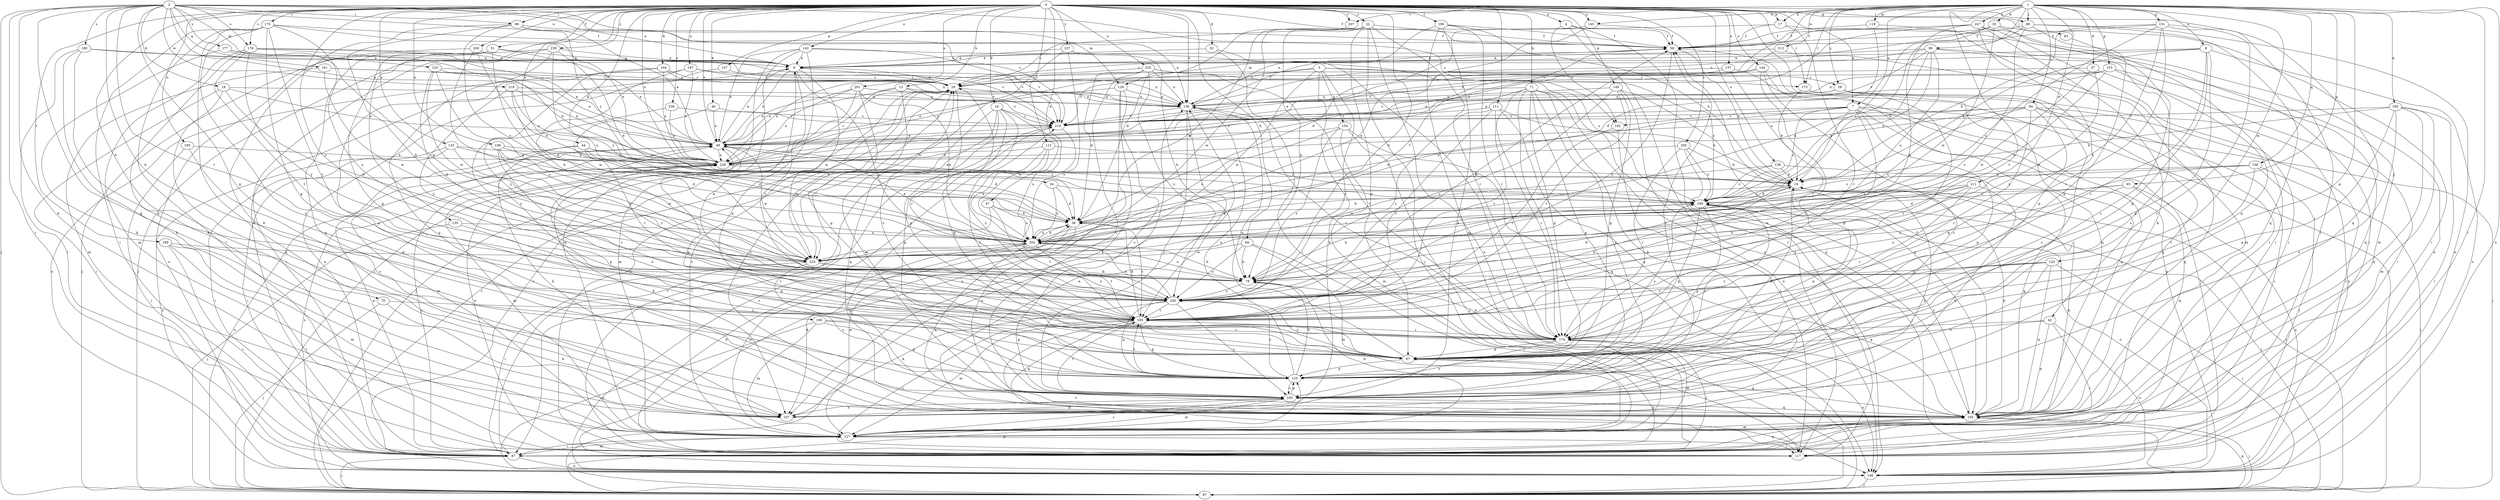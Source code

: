 strict digraph  {
0;
1;
2;
3;
4;
7;
8;
9;
13;
16;
17;
18;
19;
22;
28;
29;
32;
34;
35;
37;
38;
42;
44;
46;
47;
48;
51;
58;
63;
65;
67;
68;
70;
71;
78;
86;
87;
88;
94;
96;
97;
104;
106;
107;
111;
112;
117;
119;
120;
125;
126;
127;
132;
135;
136;
137;
138;
142;
144;
145;
146;
147;
149;
151;
153;
154;
155;
156;
160;
161;
165;
170;
173;
174;
176;
177;
180;
182;
183;
189;
190;
193;
195;
196;
197;
200;
201;
202;
205;
207;
210;
211;
213;
218;
220;
225;
230;
236;
237;
239;
240;
247;
249;
0 -> 4  [label=a];
0 -> 7  [label=a];
0 -> 13  [label=b];
0 -> 16  [label=b];
0 -> 17  [label=b];
0 -> 22  [label=c];
0 -> 32  [label=d];
0 -> 34  [label=d];
0 -> 42  [label=e];
0 -> 44  [label=e];
0 -> 46  [label=e];
0 -> 47  [label=e];
0 -> 48  [label=e];
0 -> 51  [label=f];
0 -> 58  [label=f];
0 -> 63  [label=g];
0 -> 68  [label=h];
0 -> 70  [label=h];
0 -> 71  [label=h];
0 -> 78  [label=h];
0 -> 86  [label=i];
0 -> 88  [label=j];
0 -> 104  [label=k];
0 -> 111  [label=l];
0 -> 112  [label=l];
0 -> 117  [label=l];
0 -> 132  [label=n];
0 -> 135  [label=n];
0 -> 136  [label=n];
0 -> 137  [label=o];
0 -> 138  [label=o];
0 -> 142  [label=o];
0 -> 144  [label=o];
0 -> 145  [label=o];
0 -> 147  [label=p];
0 -> 149  [label=p];
0 -> 170  [label=r];
0 -> 173  [label=r];
0 -> 176  [label=s];
0 -> 189  [label=t];
0 -> 190  [label=t];
0 -> 195  [label=u];
0 -> 196  [label=u];
0 -> 197  [label=u];
0 -> 200  [label=u];
0 -> 201  [label=u];
0 -> 205  [label=v];
0 -> 207  [label=v];
0 -> 225  [label=x];
0 -> 230  [label=x];
0 -> 236  [label=y];
0 -> 237  [label=y];
0 -> 239  [label=y];
0 -> 240  [label=y];
1 -> 7  [label=a];
1 -> 8  [label=a];
1 -> 17  [label=b];
1 -> 28  [label=c];
1 -> 35  [label=d];
1 -> 37  [label=d];
1 -> 65  [label=g];
1 -> 67  [label=g];
1 -> 88  [label=j];
1 -> 94  [label=j];
1 -> 96  [label=j];
1 -> 117  [label=l];
1 -> 119  [label=m];
1 -> 120  [label=m];
1 -> 145  [label=o];
1 -> 146  [label=o];
1 -> 151  [label=p];
1 -> 153  [label=p];
1 -> 156  [label=q];
1 -> 160  [label=q];
1 -> 173  [label=r];
1 -> 193  [label=t];
1 -> 207  [label=v];
1 -> 211  [label=w];
1 -> 213  [label=w];
1 -> 230  [label=x];
1 -> 247  [label=z];
2 -> 9  [label=a];
2 -> 18  [label=b];
2 -> 48  [label=e];
2 -> 67  [label=g];
2 -> 86  [label=i];
2 -> 87  [label=i];
2 -> 97  [label=j];
2 -> 106  [label=k];
2 -> 107  [label=k];
2 -> 125  [label=m];
2 -> 126  [label=m];
2 -> 161  [label=q];
2 -> 165  [label=q];
2 -> 176  [label=s];
2 -> 177  [label=s];
2 -> 180  [label=s];
2 -> 182  [label=s];
2 -> 193  [label=t];
2 -> 210  [label=v];
2 -> 218  [label=w];
2 -> 249  [label=z];
3 -> 28  [label=c];
3 -> 107  [label=k];
3 -> 154  [label=p];
3 -> 173  [label=r];
3 -> 193  [label=t];
3 -> 210  [label=v];
3 -> 220  [label=w];
3 -> 230  [label=x];
4 -> 58  [label=f];
4 -> 117  [label=l];
4 -> 146  [label=o];
4 -> 182  [label=s];
7 -> 38  [label=d];
7 -> 78  [label=h];
7 -> 97  [label=j];
7 -> 117  [label=l];
7 -> 155  [label=p];
7 -> 165  [label=q];
7 -> 182  [label=s];
7 -> 193  [label=t];
7 -> 210  [label=v];
7 -> 249  [label=z];
8 -> 9  [label=a];
8 -> 19  [label=b];
8 -> 67  [label=g];
8 -> 126  [label=m];
8 -> 146  [label=o];
8 -> 155  [label=p];
8 -> 174  [label=r];
9 -> 29  [label=c];
9 -> 48  [label=e];
9 -> 78  [label=h];
9 -> 193  [label=t];
9 -> 220  [label=w];
13 -> 48  [label=e];
13 -> 67  [label=g];
13 -> 97  [label=j];
13 -> 136  [label=n];
13 -> 210  [label=v];
16 -> 67  [label=g];
16 -> 117  [label=l];
16 -> 155  [label=p];
16 -> 165  [label=q];
16 -> 183  [label=s];
16 -> 202  [label=u];
16 -> 210  [label=v];
17 -> 29  [label=c];
17 -> 58  [label=f];
17 -> 87  [label=i];
17 -> 174  [label=r];
18 -> 87  [label=i];
18 -> 136  [label=n];
18 -> 165  [label=q];
18 -> 220  [label=w];
18 -> 230  [label=x];
19 -> 48  [label=e];
19 -> 97  [label=j];
19 -> 155  [label=p];
19 -> 249  [label=z];
22 -> 58  [label=f];
22 -> 67  [label=g];
22 -> 78  [label=h];
22 -> 97  [label=j];
22 -> 146  [label=o];
22 -> 174  [label=r];
22 -> 202  [label=u];
22 -> 220  [label=w];
28 -> 136  [label=n];
28 -> 165  [label=q];
28 -> 174  [label=r];
28 -> 183  [label=s];
28 -> 210  [label=v];
29 -> 9  [label=a];
29 -> 67  [label=g];
29 -> 136  [label=n];
32 -> 9  [label=a];
32 -> 87  [label=i];
32 -> 174  [label=r];
34 -> 38  [label=d];
34 -> 202  [label=u];
34 -> 249  [label=z];
35 -> 58  [label=f];
35 -> 87  [label=i];
35 -> 136  [label=n];
35 -> 183  [label=s];
35 -> 202  [label=u];
35 -> 220  [label=w];
37 -> 29  [label=c];
37 -> 87  [label=i];
37 -> 220  [label=w];
37 -> 240  [label=y];
38 -> 19  [label=b];
38 -> 127  [label=m];
38 -> 183  [label=s];
38 -> 193  [label=t];
38 -> 202  [label=u];
42 -> 67  [label=g];
42 -> 87  [label=i];
42 -> 146  [label=o];
42 -> 165  [label=q];
42 -> 174  [label=r];
44 -> 38  [label=d];
44 -> 87  [label=i];
44 -> 155  [label=p];
44 -> 202  [label=u];
44 -> 230  [label=x];
44 -> 249  [label=z];
46 -> 48  [label=e];
46 -> 174  [label=r];
46 -> 210  [label=v];
47 -> 38  [label=d];
47 -> 165  [label=q];
47 -> 193  [label=t];
47 -> 202  [label=u];
48 -> 9  [label=a];
48 -> 67  [label=g];
48 -> 107  [label=k];
48 -> 127  [label=m];
48 -> 220  [label=w];
48 -> 230  [label=x];
51 -> 9  [label=a];
51 -> 48  [label=e];
51 -> 67  [label=g];
51 -> 78  [label=h];
51 -> 97  [label=j];
51 -> 165  [label=q];
58 -> 9  [label=a];
58 -> 19  [label=b];
58 -> 240  [label=y];
63 -> 87  [label=i];
65 -> 38  [label=d];
65 -> 146  [label=o];
65 -> 165  [label=q];
65 -> 240  [label=y];
65 -> 249  [label=z];
67 -> 29  [label=c];
67 -> 136  [label=n];
67 -> 155  [label=p];
67 -> 240  [label=y];
67 -> 249  [label=z];
68 -> 78  [label=h];
68 -> 117  [label=l];
68 -> 127  [label=m];
68 -> 220  [label=w];
68 -> 240  [label=y];
70 -> 97  [label=j];
70 -> 107  [label=k];
70 -> 193  [label=t];
71 -> 67  [label=g];
71 -> 107  [label=k];
71 -> 136  [label=n];
71 -> 146  [label=o];
71 -> 155  [label=p];
71 -> 165  [label=q];
71 -> 174  [label=r];
71 -> 183  [label=s];
71 -> 193  [label=t];
71 -> 230  [label=x];
78 -> 202  [label=u];
78 -> 240  [label=y];
86 -> 48  [label=e];
86 -> 58  [label=f];
86 -> 78  [label=h];
86 -> 107  [label=k];
86 -> 136  [label=n];
86 -> 202  [label=u];
87 -> 9  [label=a];
87 -> 48  [label=e];
87 -> 67  [label=g];
87 -> 97  [label=j];
87 -> 127  [label=m];
87 -> 146  [label=o];
87 -> 165  [label=q];
87 -> 174  [label=r];
87 -> 210  [label=v];
87 -> 230  [label=x];
88 -> 58  [label=f];
88 -> 67  [label=g];
88 -> 146  [label=o];
88 -> 165  [label=q];
88 -> 240  [label=y];
88 -> 249  [label=z];
94 -> 48  [label=e];
94 -> 67  [label=g];
94 -> 87  [label=i];
94 -> 117  [label=l];
94 -> 165  [label=q];
94 -> 174  [label=r];
94 -> 202  [label=u];
94 -> 210  [label=v];
94 -> 230  [label=x];
96 -> 9  [label=a];
96 -> 19  [label=b];
96 -> 29  [label=c];
96 -> 127  [label=m];
96 -> 183  [label=s];
96 -> 202  [label=u];
96 -> 210  [label=v];
96 -> 249  [label=z];
97 -> 29  [label=c];
97 -> 58  [label=f];
97 -> 136  [label=n];
97 -> 155  [label=p];
97 -> 165  [label=q];
97 -> 230  [label=x];
104 -> 29  [label=c];
104 -> 136  [label=n];
104 -> 146  [label=o];
104 -> 155  [label=p];
104 -> 230  [label=x];
106 -> 67  [label=g];
106 -> 127  [label=m];
106 -> 146  [label=o];
106 -> 155  [label=p];
106 -> 174  [label=r];
107 -> 19  [label=b];
107 -> 183  [label=s];
111 -> 19  [label=b];
111 -> 165  [label=q];
111 -> 174  [label=r];
111 -> 193  [label=t];
111 -> 210  [label=v];
111 -> 240  [label=y];
112 -> 174  [label=r];
112 -> 202  [label=u];
112 -> 230  [label=x];
112 -> 240  [label=y];
112 -> 249  [label=z];
117 -> 29  [label=c];
117 -> 38  [label=d];
117 -> 48  [label=e];
117 -> 136  [label=n];
119 -> 38  [label=d];
119 -> 58  [label=f];
119 -> 87  [label=i];
120 -> 78  [label=h];
120 -> 97  [label=j];
120 -> 165  [label=q];
120 -> 183  [label=s];
120 -> 193  [label=t];
120 -> 240  [label=y];
125 -> 29  [label=c];
125 -> 48  [label=e];
125 -> 78  [label=h];
125 -> 202  [label=u];
125 -> 220  [label=w];
126 -> 48  [label=e];
126 -> 107  [label=k];
126 -> 136  [label=n];
126 -> 146  [label=o];
126 -> 183  [label=s];
127 -> 19  [label=b];
127 -> 29  [label=c];
127 -> 78  [label=h];
127 -> 87  [label=i];
127 -> 117  [label=l];
127 -> 183  [label=s];
127 -> 202  [label=u];
132 -> 38  [label=d];
132 -> 87  [label=i];
132 -> 146  [label=o];
132 -> 220  [label=w];
132 -> 230  [label=x];
135 -> 67  [label=g];
135 -> 97  [label=j];
135 -> 202  [label=u];
136 -> 58  [label=f];
136 -> 174  [label=r];
136 -> 183  [label=s];
136 -> 193  [label=t];
136 -> 210  [label=v];
137 -> 29  [label=c];
137 -> 48  [label=e];
137 -> 146  [label=o];
137 -> 193  [label=t];
138 -> 19  [label=b];
138 -> 165  [label=q];
138 -> 220  [label=w];
138 -> 249  [label=z];
142 -> 9  [label=a];
142 -> 48  [label=e];
142 -> 97  [label=j];
142 -> 127  [label=m];
142 -> 155  [label=p];
142 -> 210  [label=v];
142 -> 249  [label=z];
144 -> 29  [label=c];
144 -> 155  [label=p];
144 -> 165  [label=q];
144 -> 183  [label=s];
144 -> 210  [label=v];
145 -> 38  [label=d];
145 -> 58  [label=f];
145 -> 202  [label=u];
146 -> 29  [label=c];
146 -> 97  [label=j];
146 -> 210  [label=v];
147 -> 29  [label=c];
147 -> 87  [label=i];
149 -> 67  [label=g];
149 -> 117  [label=l];
149 -> 136  [label=n];
149 -> 165  [label=q];
149 -> 193  [label=t];
149 -> 240  [label=y];
151 -> 19  [label=b];
151 -> 58  [label=f];
151 -> 78  [label=h];
151 -> 165  [label=q];
151 -> 174  [label=r];
151 -> 183  [label=s];
151 -> 202  [label=u];
153 -> 29  [label=c];
153 -> 48  [label=e];
153 -> 67  [label=g];
153 -> 136  [label=n];
153 -> 165  [label=q];
153 -> 202  [label=u];
154 -> 48  [label=e];
154 -> 97  [label=j];
154 -> 127  [label=m];
154 -> 165  [label=q];
154 -> 202  [label=u];
154 -> 240  [label=y];
155 -> 19  [label=b];
155 -> 48  [label=e];
155 -> 78  [label=h];
155 -> 136  [label=n];
155 -> 183  [label=s];
155 -> 193  [label=t];
155 -> 240  [label=y];
155 -> 249  [label=z];
156 -> 19  [label=b];
156 -> 97  [label=j];
156 -> 117  [label=l];
156 -> 193  [label=t];
156 -> 240  [label=y];
156 -> 249  [label=z];
160 -> 19  [label=b];
160 -> 117  [label=l];
160 -> 127  [label=m];
160 -> 155  [label=p];
160 -> 165  [label=q];
160 -> 183  [label=s];
160 -> 210  [label=v];
161 -> 29  [label=c];
161 -> 127  [label=m];
161 -> 210  [label=v];
161 -> 220  [label=w];
165 -> 19  [label=b];
165 -> 29  [label=c];
165 -> 58  [label=f];
165 -> 67  [label=g];
165 -> 97  [label=j];
165 -> 127  [label=m];
165 -> 249  [label=z];
170 -> 58  [label=f];
170 -> 67  [label=g];
170 -> 87  [label=i];
170 -> 107  [label=k];
170 -> 117  [label=l];
170 -> 183  [label=s];
170 -> 193  [label=t];
170 -> 230  [label=x];
170 -> 240  [label=y];
173 -> 19  [label=b];
173 -> 146  [label=o];
174 -> 67  [label=g];
174 -> 78  [label=h];
174 -> 127  [label=m];
174 -> 146  [label=o];
174 -> 183  [label=s];
176 -> 9  [label=a];
176 -> 19  [label=b];
176 -> 48  [label=e];
176 -> 107  [label=k];
176 -> 127  [label=m];
176 -> 193  [label=t];
176 -> 240  [label=y];
177 -> 9  [label=a];
177 -> 107  [label=k];
177 -> 210  [label=v];
177 -> 220  [label=w];
180 -> 9  [label=a];
180 -> 107  [label=k];
180 -> 117  [label=l];
180 -> 155  [label=p];
180 -> 210  [label=v];
182 -> 117  [label=l];
182 -> 193  [label=t];
183 -> 58  [label=f];
183 -> 107  [label=k];
183 -> 127  [label=m];
183 -> 155  [label=p];
183 -> 165  [label=q];
183 -> 193  [label=t];
189 -> 87  [label=i];
189 -> 117  [label=l];
189 -> 127  [label=m];
189 -> 220  [label=w];
190 -> 19  [label=b];
190 -> 58  [label=f];
190 -> 107  [label=k];
190 -> 127  [label=m];
190 -> 136  [label=n];
190 -> 174  [label=r];
193 -> 9  [label=a];
193 -> 19  [label=b];
193 -> 29  [label=c];
193 -> 38  [label=d];
193 -> 117  [label=l];
193 -> 127  [label=m];
193 -> 146  [label=o];
193 -> 155  [label=p];
193 -> 165  [label=q];
193 -> 174  [label=r];
195 -> 87  [label=i];
195 -> 183  [label=s];
195 -> 230  [label=x];
196 -> 38  [label=d];
196 -> 174  [label=r];
196 -> 220  [label=w];
196 -> 230  [label=x];
196 -> 240  [label=y];
197 -> 29  [label=c];
197 -> 136  [label=n];
197 -> 220  [label=w];
197 -> 230  [label=x];
197 -> 240  [label=y];
200 -> 9  [label=a];
200 -> 38  [label=d];
200 -> 146  [label=o];
200 -> 240  [label=y];
201 -> 48  [label=e];
201 -> 127  [label=m];
201 -> 136  [label=n];
201 -> 202  [label=u];
201 -> 220  [label=w];
201 -> 230  [label=x];
202 -> 38  [label=d];
202 -> 48  [label=e];
202 -> 58  [label=f];
202 -> 78  [label=h];
202 -> 107  [label=k];
202 -> 165  [label=q];
202 -> 193  [label=t];
202 -> 220  [label=w];
205 -> 19  [label=b];
205 -> 97  [label=j];
205 -> 174  [label=r];
205 -> 230  [label=x];
205 -> 249  [label=z];
207 -> 38  [label=d];
210 -> 48  [label=e];
210 -> 87  [label=i];
210 -> 202  [label=u];
211 -> 78  [label=h];
211 -> 107  [label=k];
211 -> 174  [label=r];
211 -> 193  [label=t];
211 -> 220  [label=w];
211 -> 249  [label=z];
213 -> 9  [label=a];
213 -> 127  [label=m];
213 -> 230  [label=x];
218 -> 38  [label=d];
218 -> 48  [label=e];
218 -> 136  [label=n];
218 -> 240  [label=y];
218 -> 249  [label=z];
220 -> 78  [label=h];
220 -> 87  [label=i];
220 -> 183  [label=s];
220 -> 240  [label=y];
225 -> 29  [label=c];
225 -> 38  [label=d];
225 -> 136  [label=n];
225 -> 174  [label=r];
225 -> 183  [label=s];
225 -> 230  [label=x];
225 -> 240  [label=y];
225 -> 249  [label=z];
230 -> 19  [label=b];
230 -> 29  [label=c];
230 -> 107  [label=k];
230 -> 127  [label=m];
230 -> 146  [label=o];
236 -> 210  [label=v];
236 -> 230  [label=x];
236 -> 240  [label=y];
237 -> 9  [label=a];
237 -> 78  [label=h];
237 -> 220  [label=w];
237 -> 240  [label=y];
239 -> 9  [label=a];
239 -> 38  [label=d];
239 -> 87  [label=i];
239 -> 97  [label=j];
239 -> 165  [label=q];
239 -> 202  [label=u];
240 -> 19  [label=b];
240 -> 58  [label=f];
240 -> 107  [label=k];
240 -> 155  [label=p];
240 -> 183  [label=s];
240 -> 193  [label=t];
240 -> 202  [label=u];
247 -> 58  [label=f];
247 -> 78  [label=h];
247 -> 87  [label=i];
247 -> 107  [label=k];
247 -> 146  [label=o];
247 -> 155  [label=p];
247 -> 230  [label=x];
249 -> 38  [label=d];
249 -> 67  [label=g];
249 -> 78  [label=h];
249 -> 97  [label=j];
249 -> 146  [label=o];
249 -> 155  [label=p];
}
